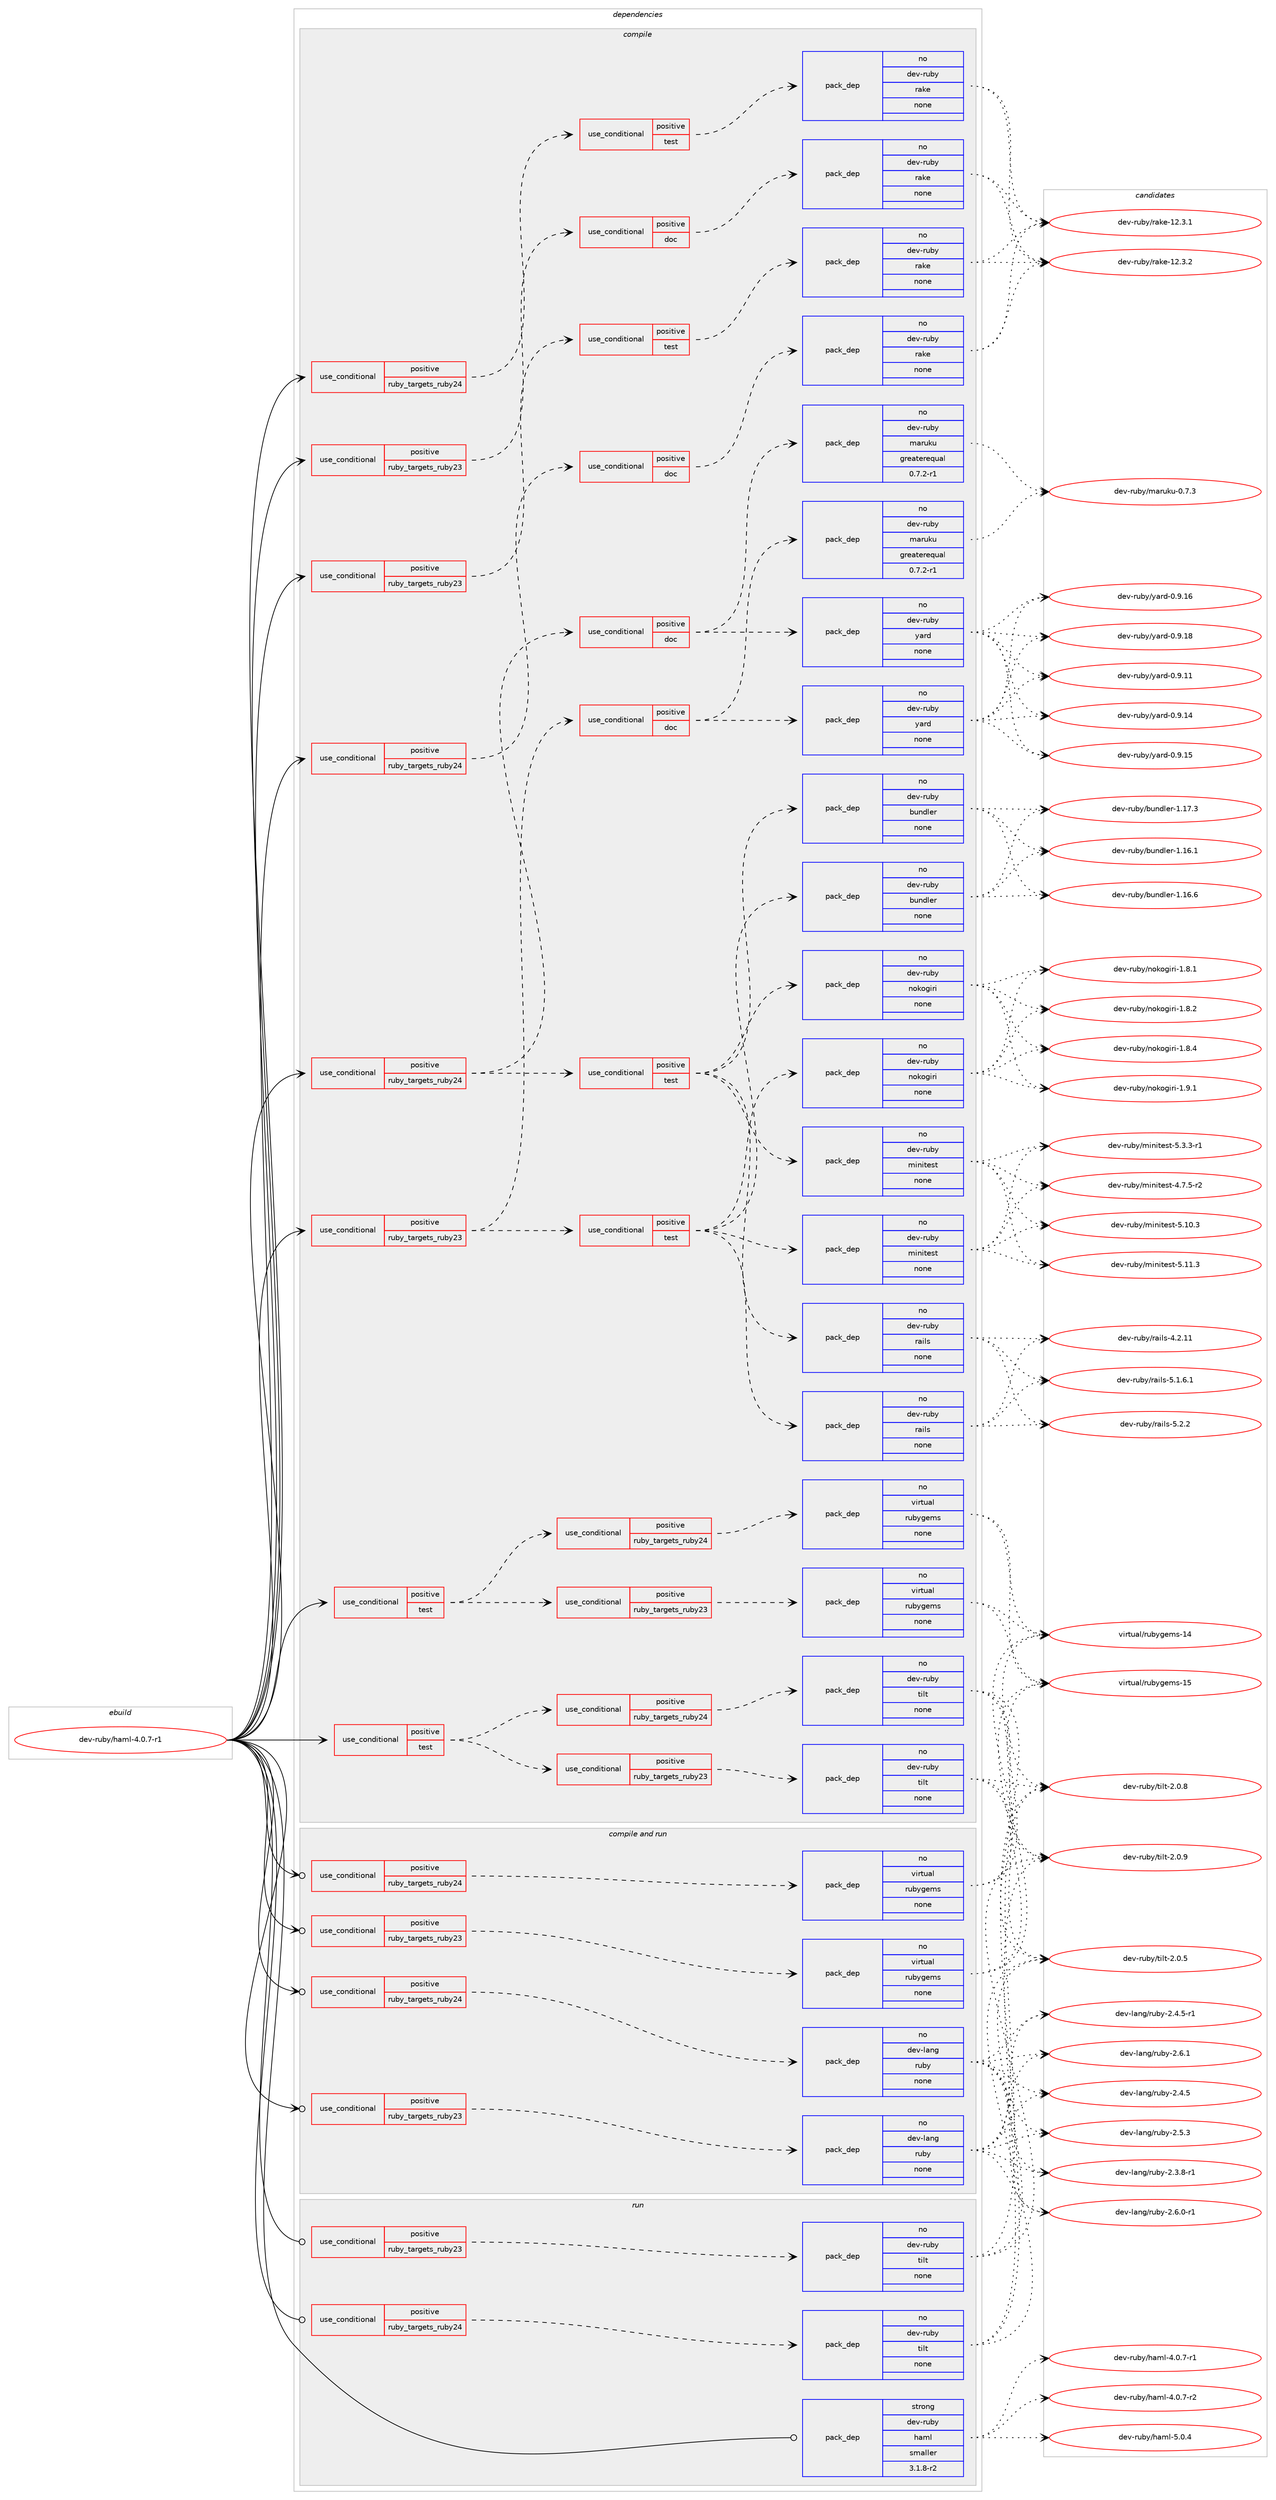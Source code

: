 digraph prolog {

# *************
# Graph options
# *************

newrank=true;
concentrate=true;
compound=true;
graph [rankdir=LR,fontname=Helvetica,fontsize=10,ranksep=1.5];#, ranksep=2.5, nodesep=0.2];
edge  [arrowhead=vee];
node  [fontname=Helvetica,fontsize=10];

# **********
# The ebuild
# **********

subgraph cluster_leftcol {
color=gray;
rank=same;
label=<<i>ebuild</i>>;
id [label="dev-ruby/haml-4.0.7-r1", color=red, width=4, href="../dev-ruby/haml-4.0.7-r1.svg"];
}

# ****************
# The dependencies
# ****************

subgraph cluster_midcol {
color=gray;
label=<<i>dependencies</i>>;
subgraph cluster_compile {
fillcolor="#eeeeee";
style=filled;
label=<<i>compile</i>>;
subgraph cond401110 {
dependency1495850 [label=<<TABLE BORDER="0" CELLBORDER="1" CELLSPACING="0" CELLPADDING="4"><TR><TD ROWSPAN="3" CELLPADDING="10">use_conditional</TD></TR><TR><TD>positive</TD></TR><TR><TD>ruby_targets_ruby23</TD></TR></TABLE>>, shape=none, color=red];
subgraph cond401111 {
dependency1495851 [label=<<TABLE BORDER="0" CELLBORDER="1" CELLSPACING="0" CELLPADDING="4"><TR><TD ROWSPAN="3" CELLPADDING="10">use_conditional</TD></TR><TR><TD>positive</TD></TR><TR><TD>doc</TD></TR></TABLE>>, shape=none, color=red];
subgraph pack1071295 {
dependency1495852 [label=<<TABLE BORDER="0" CELLBORDER="1" CELLSPACING="0" CELLPADDING="4" WIDTH="220"><TR><TD ROWSPAN="6" CELLPADDING="30">pack_dep</TD></TR><TR><TD WIDTH="110">no</TD></TR><TR><TD>dev-ruby</TD></TR><TR><TD>rake</TD></TR><TR><TD>none</TD></TR><TR><TD></TD></TR></TABLE>>, shape=none, color=blue];
}
dependency1495851:e -> dependency1495852:w [weight=20,style="dashed",arrowhead="vee"];
}
dependency1495850:e -> dependency1495851:w [weight=20,style="dashed",arrowhead="vee"];
}
id:e -> dependency1495850:w [weight=20,style="solid",arrowhead="vee"];
subgraph cond401112 {
dependency1495853 [label=<<TABLE BORDER="0" CELLBORDER="1" CELLSPACING="0" CELLPADDING="4"><TR><TD ROWSPAN="3" CELLPADDING="10">use_conditional</TD></TR><TR><TD>positive</TD></TR><TR><TD>ruby_targets_ruby23</TD></TR></TABLE>>, shape=none, color=red];
subgraph cond401113 {
dependency1495854 [label=<<TABLE BORDER="0" CELLBORDER="1" CELLSPACING="0" CELLPADDING="4"><TR><TD ROWSPAN="3" CELLPADDING="10">use_conditional</TD></TR><TR><TD>positive</TD></TR><TR><TD>test</TD></TR></TABLE>>, shape=none, color=red];
subgraph pack1071296 {
dependency1495855 [label=<<TABLE BORDER="0" CELLBORDER="1" CELLSPACING="0" CELLPADDING="4" WIDTH="220"><TR><TD ROWSPAN="6" CELLPADDING="30">pack_dep</TD></TR><TR><TD WIDTH="110">no</TD></TR><TR><TD>dev-ruby</TD></TR><TR><TD>minitest</TD></TR><TR><TD>none</TD></TR><TR><TD></TD></TR></TABLE>>, shape=none, color=blue];
}
dependency1495854:e -> dependency1495855:w [weight=20,style="dashed",arrowhead="vee"];
subgraph pack1071297 {
dependency1495856 [label=<<TABLE BORDER="0" CELLBORDER="1" CELLSPACING="0" CELLPADDING="4" WIDTH="220"><TR><TD ROWSPAN="6" CELLPADDING="30">pack_dep</TD></TR><TR><TD WIDTH="110">no</TD></TR><TR><TD>dev-ruby</TD></TR><TR><TD>nokogiri</TD></TR><TR><TD>none</TD></TR><TR><TD></TD></TR></TABLE>>, shape=none, color=blue];
}
dependency1495854:e -> dependency1495856:w [weight=20,style="dashed",arrowhead="vee"];
subgraph pack1071298 {
dependency1495857 [label=<<TABLE BORDER="0" CELLBORDER="1" CELLSPACING="0" CELLPADDING="4" WIDTH="220"><TR><TD ROWSPAN="6" CELLPADDING="30">pack_dep</TD></TR><TR><TD WIDTH="110">no</TD></TR><TR><TD>dev-ruby</TD></TR><TR><TD>rails</TD></TR><TR><TD>none</TD></TR><TR><TD></TD></TR></TABLE>>, shape=none, color=blue];
}
dependency1495854:e -> dependency1495857:w [weight=20,style="dashed",arrowhead="vee"];
subgraph pack1071299 {
dependency1495858 [label=<<TABLE BORDER="0" CELLBORDER="1" CELLSPACING="0" CELLPADDING="4" WIDTH="220"><TR><TD ROWSPAN="6" CELLPADDING="30">pack_dep</TD></TR><TR><TD WIDTH="110">no</TD></TR><TR><TD>dev-ruby</TD></TR><TR><TD>bundler</TD></TR><TR><TD>none</TD></TR><TR><TD></TD></TR></TABLE>>, shape=none, color=blue];
}
dependency1495854:e -> dependency1495858:w [weight=20,style="dashed",arrowhead="vee"];
}
dependency1495853:e -> dependency1495854:w [weight=20,style="dashed",arrowhead="vee"];
subgraph cond401114 {
dependency1495859 [label=<<TABLE BORDER="0" CELLBORDER="1" CELLSPACING="0" CELLPADDING="4"><TR><TD ROWSPAN="3" CELLPADDING="10">use_conditional</TD></TR><TR><TD>positive</TD></TR><TR><TD>doc</TD></TR></TABLE>>, shape=none, color=red];
subgraph pack1071300 {
dependency1495860 [label=<<TABLE BORDER="0" CELLBORDER="1" CELLSPACING="0" CELLPADDING="4" WIDTH="220"><TR><TD ROWSPAN="6" CELLPADDING="30">pack_dep</TD></TR><TR><TD WIDTH="110">no</TD></TR><TR><TD>dev-ruby</TD></TR><TR><TD>yard</TD></TR><TR><TD>none</TD></TR><TR><TD></TD></TR></TABLE>>, shape=none, color=blue];
}
dependency1495859:e -> dependency1495860:w [weight=20,style="dashed",arrowhead="vee"];
subgraph pack1071301 {
dependency1495861 [label=<<TABLE BORDER="0" CELLBORDER="1" CELLSPACING="0" CELLPADDING="4" WIDTH="220"><TR><TD ROWSPAN="6" CELLPADDING="30">pack_dep</TD></TR><TR><TD WIDTH="110">no</TD></TR><TR><TD>dev-ruby</TD></TR><TR><TD>maruku</TD></TR><TR><TD>greaterequal</TD></TR><TR><TD>0.7.2-r1</TD></TR></TABLE>>, shape=none, color=blue];
}
dependency1495859:e -> dependency1495861:w [weight=20,style="dashed",arrowhead="vee"];
}
dependency1495853:e -> dependency1495859:w [weight=20,style="dashed",arrowhead="vee"];
}
id:e -> dependency1495853:w [weight=20,style="solid",arrowhead="vee"];
subgraph cond401115 {
dependency1495862 [label=<<TABLE BORDER="0" CELLBORDER="1" CELLSPACING="0" CELLPADDING="4"><TR><TD ROWSPAN="3" CELLPADDING="10">use_conditional</TD></TR><TR><TD>positive</TD></TR><TR><TD>ruby_targets_ruby23</TD></TR></TABLE>>, shape=none, color=red];
subgraph cond401116 {
dependency1495863 [label=<<TABLE BORDER="0" CELLBORDER="1" CELLSPACING="0" CELLPADDING="4"><TR><TD ROWSPAN="3" CELLPADDING="10">use_conditional</TD></TR><TR><TD>positive</TD></TR><TR><TD>test</TD></TR></TABLE>>, shape=none, color=red];
subgraph pack1071302 {
dependency1495864 [label=<<TABLE BORDER="0" CELLBORDER="1" CELLSPACING="0" CELLPADDING="4" WIDTH="220"><TR><TD ROWSPAN="6" CELLPADDING="30">pack_dep</TD></TR><TR><TD WIDTH="110">no</TD></TR><TR><TD>dev-ruby</TD></TR><TR><TD>rake</TD></TR><TR><TD>none</TD></TR><TR><TD></TD></TR></TABLE>>, shape=none, color=blue];
}
dependency1495863:e -> dependency1495864:w [weight=20,style="dashed",arrowhead="vee"];
}
dependency1495862:e -> dependency1495863:w [weight=20,style="dashed",arrowhead="vee"];
}
id:e -> dependency1495862:w [weight=20,style="solid",arrowhead="vee"];
subgraph cond401117 {
dependency1495865 [label=<<TABLE BORDER="0" CELLBORDER="1" CELLSPACING="0" CELLPADDING="4"><TR><TD ROWSPAN="3" CELLPADDING="10">use_conditional</TD></TR><TR><TD>positive</TD></TR><TR><TD>ruby_targets_ruby24</TD></TR></TABLE>>, shape=none, color=red];
subgraph cond401118 {
dependency1495866 [label=<<TABLE BORDER="0" CELLBORDER="1" CELLSPACING="0" CELLPADDING="4"><TR><TD ROWSPAN="3" CELLPADDING="10">use_conditional</TD></TR><TR><TD>positive</TD></TR><TR><TD>doc</TD></TR></TABLE>>, shape=none, color=red];
subgraph pack1071303 {
dependency1495867 [label=<<TABLE BORDER="0" CELLBORDER="1" CELLSPACING="0" CELLPADDING="4" WIDTH="220"><TR><TD ROWSPAN="6" CELLPADDING="30">pack_dep</TD></TR><TR><TD WIDTH="110">no</TD></TR><TR><TD>dev-ruby</TD></TR><TR><TD>rake</TD></TR><TR><TD>none</TD></TR><TR><TD></TD></TR></TABLE>>, shape=none, color=blue];
}
dependency1495866:e -> dependency1495867:w [weight=20,style="dashed",arrowhead="vee"];
}
dependency1495865:e -> dependency1495866:w [weight=20,style="dashed",arrowhead="vee"];
}
id:e -> dependency1495865:w [weight=20,style="solid",arrowhead="vee"];
subgraph cond401119 {
dependency1495868 [label=<<TABLE BORDER="0" CELLBORDER="1" CELLSPACING="0" CELLPADDING="4"><TR><TD ROWSPAN="3" CELLPADDING="10">use_conditional</TD></TR><TR><TD>positive</TD></TR><TR><TD>ruby_targets_ruby24</TD></TR></TABLE>>, shape=none, color=red];
subgraph cond401120 {
dependency1495869 [label=<<TABLE BORDER="0" CELLBORDER="1" CELLSPACING="0" CELLPADDING="4"><TR><TD ROWSPAN="3" CELLPADDING="10">use_conditional</TD></TR><TR><TD>positive</TD></TR><TR><TD>test</TD></TR></TABLE>>, shape=none, color=red];
subgraph pack1071304 {
dependency1495870 [label=<<TABLE BORDER="0" CELLBORDER="1" CELLSPACING="0" CELLPADDING="4" WIDTH="220"><TR><TD ROWSPAN="6" CELLPADDING="30">pack_dep</TD></TR><TR><TD WIDTH="110">no</TD></TR><TR><TD>dev-ruby</TD></TR><TR><TD>minitest</TD></TR><TR><TD>none</TD></TR><TR><TD></TD></TR></TABLE>>, shape=none, color=blue];
}
dependency1495869:e -> dependency1495870:w [weight=20,style="dashed",arrowhead="vee"];
subgraph pack1071305 {
dependency1495871 [label=<<TABLE BORDER="0" CELLBORDER="1" CELLSPACING="0" CELLPADDING="4" WIDTH="220"><TR><TD ROWSPAN="6" CELLPADDING="30">pack_dep</TD></TR><TR><TD WIDTH="110">no</TD></TR><TR><TD>dev-ruby</TD></TR><TR><TD>nokogiri</TD></TR><TR><TD>none</TD></TR><TR><TD></TD></TR></TABLE>>, shape=none, color=blue];
}
dependency1495869:e -> dependency1495871:w [weight=20,style="dashed",arrowhead="vee"];
subgraph pack1071306 {
dependency1495872 [label=<<TABLE BORDER="0" CELLBORDER="1" CELLSPACING="0" CELLPADDING="4" WIDTH="220"><TR><TD ROWSPAN="6" CELLPADDING="30">pack_dep</TD></TR><TR><TD WIDTH="110">no</TD></TR><TR><TD>dev-ruby</TD></TR><TR><TD>rails</TD></TR><TR><TD>none</TD></TR><TR><TD></TD></TR></TABLE>>, shape=none, color=blue];
}
dependency1495869:e -> dependency1495872:w [weight=20,style="dashed",arrowhead="vee"];
subgraph pack1071307 {
dependency1495873 [label=<<TABLE BORDER="0" CELLBORDER="1" CELLSPACING="0" CELLPADDING="4" WIDTH="220"><TR><TD ROWSPAN="6" CELLPADDING="30">pack_dep</TD></TR><TR><TD WIDTH="110">no</TD></TR><TR><TD>dev-ruby</TD></TR><TR><TD>bundler</TD></TR><TR><TD>none</TD></TR><TR><TD></TD></TR></TABLE>>, shape=none, color=blue];
}
dependency1495869:e -> dependency1495873:w [weight=20,style="dashed",arrowhead="vee"];
}
dependency1495868:e -> dependency1495869:w [weight=20,style="dashed",arrowhead="vee"];
subgraph cond401121 {
dependency1495874 [label=<<TABLE BORDER="0" CELLBORDER="1" CELLSPACING="0" CELLPADDING="4"><TR><TD ROWSPAN="3" CELLPADDING="10">use_conditional</TD></TR><TR><TD>positive</TD></TR><TR><TD>doc</TD></TR></TABLE>>, shape=none, color=red];
subgraph pack1071308 {
dependency1495875 [label=<<TABLE BORDER="0" CELLBORDER="1" CELLSPACING="0" CELLPADDING="4" WIDTH="220"><TR><TD ROWSPAN="6" CELLPADDING="30">pack_dep</TD></TR><TR><TD WIDTH="110">no</TD></TR><TR><TD>dev-ruby</TD></TR><TR><TD>yard</TD></TR><TR><TD>none</TD></TR><TR><TD></TD></TR></TABLE>>, shape=none, color=blue];
}
dependency1495874:e -> dependency1495875:w [weight=20,style="dashed",arrowhead="vee"];
subgraph pack1071309 {
dependency1495876 [label=<<TABLE BORDER="0" CELLBORDER="1" CELLSPACING="0" CELLPADDING="4" WIDTH="220"><TR><TD ROWSPAN="6" CELLPADDING="30">pack_dep</TD></TR><TR><TD WIDTH="110">no</TD></TR><TR><TD>dev-ruby</TD></TR><TR><TD>maruku</TD></TR><TR><TD>greaterequal</TD></TR><TR><TD>0.7.2-r1</TD></TR></TABLE>>, shape=none, color=blue];
}
dependency1495874:e -> dependency1495876:w [weight=20,style="dashed",arrowhead="vee"];
}
dependency1495868:e -> dependency1495874:w [weight=20,style="dashed",arrowhead="vee"];
}
id:e -> dependency1495868:w [weight=20,style="solid",arrowhead="vee"];
subgraph cond401122 {
dependency1495877 [label=<<TABLE BORDER="0" CELLBORDER="1" CELLSPACING="0" CELLPADDING="4"><TR><TD ROWSPAN="3" CELLPADDING="10">use_conditional</TD></TR><TR><TD>positive</TD></TR><TR><TD>ruby_targets_ruby24</TD></TR></TABLE>>, shape=none, color=red];
subgraph cond401123 {
dependency1495878 [label=<<TABLE BORDER="0" CELLBORDER="1" CELLSPACING="0" CELLPADDING="4"><TR><TD ROWSPAN="3" CELLPADDING="10">use_conditional</TD></TR><TR><TD>positive</TD></TR><TR><TD>test</TD></TR></TABLE>>, shape=none, color=red];
subgraph pack1071310 {
dependency1495879 [label=<<TABLE BORDER="0" CELLBORDER="1" CELLSPACING="0" CELLPADDING="4" WIDTH="220"><TR><TD ROWSPAN="6" CELLPADDING="30">pack_dep</TD></TR><TR><TD WIDTH="110">no</TD></TR><TR><TD>dev-ruby</TD></TR><TR><TD>rake</TD></TR><TR><TD>none</TD></TR><TR><TD></TD></TR></TABLE>>, shape=none, color=blue];
}
dependency1495878:e -> dependency1495879:w [weight=20,style="dashed",arrowhead="vee"];
}
dependency1495877:e -> dependency1495878:w [weight=20,style="dashed",arrowhead="vee"];
}
id:e -> dependency1495877:w [weight=20,style="solid",arrowhead="vee"];
subgraph cond401124 {
dependency1495880 [label=<<TABLE BORDER="0" CELLBORDER="1" CELLSPACING="0" CELLPADDING="4"><TR><TD ROWSPAN="3" CELLPADDING="10">use_conditional</TD></TR><TR><TD>positive</TD></TR><TR><TD>test</TD></TR></TABLE>>, shape=none, color=red];
subgraph cond401125 {
dependency1495881 [label=<<TABLE BORDER="0" CELLBORDER="1" CELLSPACING="0" CELLPADDING="4"><TR><TD ROWSPAN="3" CELLPADDING="10">use_conditional</TD></TR><TR><TD>positive</TD></TR><TR><TD>ruby_targets_ruby23</TD></TR></TABLE>>, shape=none, color=red];
subgraph pack1071311 {
dependency1495882 [label=<<TABLE BORDER="0" CELLBORDER="1" CELLSPACING="0" CELLPADDING="4" WIDTH="220"><TR><TD ROWSPAN="6" CELLPADDING="30">pack_dep</TD></TR><TR><TD WIDTH="110">no</TD></TR><TR><TD>dev-ruby</TD></TR><TR><TD>tilt</TD></TR><TR><TD>none</TD></TR><TR><TD></TD></TR></TABLE>>, shape=none, color=blue];
}
dependency1495881:e -> dependency1495882:w [weight=20,style="dashed",arrowhead="vee"];
}
dependency1495880:e -> dependency1495881:w [weight=20,style="dashed",arrowhead="vee"];
subgraph cond401126 {
dependency1495883 [label=<<TABLE BORDER="0" CELLBORDER="1" CELLSPACING="0" CELLPADDING="4"><TR><TD ROWSPAN="3" CELLPADDING="10">use_conditional</TD></TR><TR><TD>positive</TD></TR><TR><TD>ruby_targets_ruby24</TD></TR></TABLE>>, shape=none, color=red];
subgraph pack1071312 {
dependency1495884 [label=<<TABLE BORDER="0" CELLBORDER="1" CELLSPACING="0" CELLPADDING="4" WIDTH="220"><TR><TD ROWSPAN="6" CELLPADDING="30">pack_dep</TD></TR><TR><TD WIDTH="110">no</TD></TR><TR><TD>dev-ruby</TD></TR><TR><TD>tilt</TD></TR><TR><TD>none</TD></TR><TR><TD></TD></TR></TABLE>>, shape=none, color=blue];
}
dependency1495883:e -> dependency1495884:w [weight=20,style="dashed",arrowhead="vee"];
}
dependency1495880:e -> dependency1495883:w [weight=20,style="dashed",arrowhead="vee"];
}
id:e -> dependency1495880:w [weight=20,style="solid",arrowhead="vee"];
subgraph cond401127 {
dependency1495885 [label=<<TABLE BORDER="0" CELLBORDER="1" CELLSPACING="0" CELLPADDING="4"><TR><TD ROWSPAN="3" CELLPADDING="10">use_conditional</TD></TR><TR><TD>positive</TD></TR><TR><TD>test</TD></TR></TABLE>>, shape=none, color=red];
subgraph cond401128 {
dependency1495886 [label=<<TABLE BORDER="0" CELLBORDER="1" CELLSPACING="0" CELLPADDING="4"><TR><TD ROWSPAN="3" CELLPADDING="10">use_conditional</TD></TR><TR><TD>positive</TD></TR><TR><TD>ruby_targets_ruby23</TD></TR></TABLE>>, shape=none, color=red];
subgraph pack1071313 {
dependency1495887 [label=<<TABLE BORDER="0" CELLBORDER="1" CELLSPACING="0" CELLPADDING="4" WIDTH="220"><TR><TD ROWSPAN="6" CELLPADDING="30">pack_dep</TD></TR><TR><TD WIDTH="110">no</TD></TR><TR><TD>virtual</TD></TR><TR><TD>rubygems</TD></TR><TR><TD>none</TD></TR><TR><TD></TD></TR></TABLE>>, shape=none, color=blue];
}
dependency1495886:e -> dependency1495887:w [weight=20,style="dashed",arrowhead="vee"];
}
dependency1495885:e -> dependency1495886:w [weight=20,style="dashed",arrowhead="vee"];
subgraph cond401129 {
dependency1495888 [label=<<TABLE BORDER="0" CELLBORDER="1" CELLSPACING="0" CELLPADDING="4"><TR><TD ROWSPAN="3" CELLPADDING="10">use_conditional</TD></TR><TR><TD>positive</TD></TR><TR><TD>ruby_targets_ruby24</TD></TR></TABLE>>, shape=none, color=red];
subgraph pack1071314 {
dependency1495889 [label=<<TABLE BORDER="0" CELLBORDER="1" CELLSPACING="0" CELLPADDING="4" WIDTH="220"><TR><TD ROWSPAN="6" CELLPADDING="30">pack_dep</TD></TR><TR><TD WIDTH="110">no</TD></TR><TR><TD>virtual</TD></TR><TR><TD>rubygems</TD></TR><TR><TD>none</TD></TR><TR><TD></TD></TR></TABLE>>, shape=none, color=blue];
}
dependency1495888:e -> dependency1495889:w [weight=20,style="dashed",arrowhead="vee"];
}
dependency1495885:e -> dependency1495888:w [weight=20,style="dashed",arrowhead="vee"];
}
id:e -> dependency1495885:w [weight=20,style="solid",arrowhead="vee"];
}
subgraph cluster_compileandrun {
fillcolor="#eeeeee";
style=filled;
label=<<i>compile and run</i>>;
subgraph cond401130 {
dependency1495890 [label=<<TABLE BORDER="0" CELLBORDER="1" CELLSPACING="0" CELLPADDING="4"><TR><TD ROWSPAN="3" CELLPADDING="10">use_conditional</TD></TR><TR><TD>positive</TD></TR><TR><TD>ruby_targets_ruby23</TD></TR></TABLE>>, shape=none, color=red];
subgraph pack1071315 {
dependency1495891 [label=<<TABLE BORDER="0" CELLBORDER="1" CELLSPACING="0" CELLPADDING="4" WIDTH="220"><TR><TD ROWSPAN="6" CELLPADDING="30">pack_dep</TD></TR><TR><TD WIDTH="110">no</TD></TR><TR><TD>dev-lang</TD></TR><TR><TD>ruby</TD></TR><TR><TD>none</TD></TR><TR><TD></TD></TR></TABLE>>, shape=none, color=blue];
}
dependency1495890:e -> dependency1495891:w [weight=20,style="dashed",arrowhead="vee"];
}
id:e -> dependency1495890:w [weight=20,style="solid",arrowhead="odotvee"];
subgraph cond401131 {
dependency1495892 [label=<<TABLE BORDER="0" CELLBORDER="1" CELLSPACING="0" CELLPADDING="4"><TR><TD ROWSPAN="3" CELLPADDING="10">use_conditional</TD></TR><TR><TD>positive</TD></TR><TR><TD>ruby_targets_ruby23</TD></TR></TABLE>>, shape=none, color=red];
subgraph pack1071316 {
dependency1495893 [label=<<TABLE BORDER="0" CELLBORDER="1" CELLSPACING="0" CELLPADDING="4" WIDTH="220"><TR><TD ROWSPAN="6" CELLPADDING="30">pack_dep</TD></TR><TR><TD WIDTH="110">no</TD></TR><TR><TD>virtual</TD></TR><TR><TD>rubygems</TD></TR><TR><TD>none</TD></TR><TR><TD></TD></TR></TABLE>>, shape=none, color=blue];
}
dependency1495892:e -> dependency1495893:w [weight=20,style="dashed",arrowhead="vee"];
}
id:e -> dependency1495892:w [weight=20,style="solid",arrowhead="odotvee"];
subgraph cond401132 {
dependency1495894 [label=<<TABLE BORDER="0" CELLBORDER="1" CELLSPACING="0" CELLPADDING="4"><TR><TD ROWSPAN="3" CELLPADDING="10">use_conditional</TD></TR><TR><TD>positive</TD></TR><TR><TD>ruby_targets_ruby24</TD></TR></TABLE>>, shape=none, color=red];
subgraph pack1071317 {
dependency1495895 [label=<<TABLE BORDER="0" CELLBORDER="1" CELLSPACING="0" CELLPADDING="4" WIDTH="220"><TR><TD ROWSPAN="6" CELLPADDING="30">pack_dep</TD></TR><TR><TD WIDTH="110">no</TD></TR><TR><TD>dev-lang</TD></TR><TR><TD>ruby</TD></TR><TR><TD>none</TD></TR><TR><TD></TD></TR></TABLE>>, shape=none, color=blue];
}
dependency1495894:e -> dependency1495895:w [weight=20,style="dashed",arrowhead="vee"];
}
id:e -> dependency1495894:w [weight=20,style="solid",arrowhead="odotvee"];
subgraph cond401133 {
dependency1495896 [label=<<TABLE BORDER="0" CELLBORDER="1" CELLSPACING="0" CELLPADDING="4"><TR><TD ROWSPAN="3" CELLPADDING="10">use_conditional</TD></TR><TR><TD>positive</TD></TR><TR><TD>ruby_targets_ruby24</TD></TR></TABLE>>, shape=none, color=red];
subgraph pack1071318 {
dependency1495897 [label=<<TABLE BORDER="0" CELLBORDER="1" CELLSPACING="0" CELLPADDING="4" WIDTH="220"><TR><TD ROWSPAN="6" CELLPADDING="30">pack_dep</TD></TR><TR><TD WIDTH="110">no</TD></TR><TR><TD>virtual</TD></TR><TR><TD>rubygems</TD></TR><TR><TD>none</TD></TR><TR><TD></TD></TR></TABLE>>, shape=none, color=blue];
}
dependency1495896:e -> dependency1495897:w [weight=20,style="dashed",arrowhead="vee"];
}
id:e -> dependency1495896:w [weight=20,style="solid",arrowhead="odotvee"];
}
subgraph cluster_run {
fillcolor="#eeeeee";
style=filled;
label=<<i>run</i>>;
subgraph cond401134 {
dependency1495898 [label=<<TABLE BORDER="0" CELLBORDER="1" CELLSPACING="0" CELLPADDING="4"><TR><TD ROWSPAN="3" CELLPADDING="10">use_conditional</TD></TR><TR><TD>positive</TD></TR><TR><TD>ruby_targets_ruby23</TD></TR></TABLE>>, shape=none, color=red];
subgraph pack1071319 {
dependency1495899 [label=<<TABLE BORDER="0" CELLBORDER="1" CELLSPACING="0" CELLPADDING="4" WIDTH="220"><TR><TD ROWSPAN="6" CELLPADDING="30">pack_dep</TD></TR><TR><TD WIDTH="110">no</TD></TR><TR><TD>dev-ruby</TD></TR><TR><TD>tilt</TD></TR><TR><TD>none</TD></TR><TR><TD></TD></TR></TABLE>>, shape=none, color=blue];
}
dependency1495898:e -> dependency1495899:w [weight=20,style="dashed",arrowhead="vee"];
}
id:e -> dependency1495898:w [weight=20,style="solid",arrowhead="odot"];
subgraph cond401135 {
dependency1495900 [label=<<TABLE BORDER="0" CELLBORDER="1" CELLSPACING="0" CELLPADDING="4"><TR><TD ROWSPAN="3" CELLPADDING="10">use_conditional</TD></TR><TR><TD>positive</TD></TR><TR><TD>ruby_targets_ruby24</TD></TR></TABLE>>, shape=none, color=red];
subgraph pack1071320 {
dependency1495901 [label=<<TABLE BORDER="0" CELLBORDER="1" CELLSPACING="0" CELLPADDING="4" WIDTH="220"><TR><TD ROWSPAN="6" CELLPADDING="30">pack_dep</TD></TR><TR><TD WIDTH="110">no</TD></TR><TR><TD>dev-ruby</TD></TR><TR><TD>tilt</TD></TR><TR><TD>none</TD></TR><TR><TD></TD></TR></TABLE>>, shape=none, color=blue];
}
dependency1495900:e -> dependency1495901:w [weight=20,style="dashed",arrowhead="vee"];
}
id:e -> dependency1495900:w [weight=20,style="solid",arrowhead="odot"];
subgraph pack1071321 {
dependency1495902 [label=<<TABLE BORDER="0" CELLBORDER="1" CELLSPACING="0" CELLPADDING="4" WIDTH="220"><TR><TD ROWSPAN="6" CELLPADDING="30">pack_dep</TD></TR><TR><TD WIDTH="110">strong</TD></TR><TR><TD>dev-ruby</TD></TR><TR><TD>haml</TD></TR><TR><TD>smaller</TD></TR><TR><TD>3.1.8-r2</TD></TR></TABLE>>, shape=none, color=blue];
}
id:e -> dependency1495902:w [weight=20,style="solid",arrowhead="odot"];
}
}

# **************
# The candidates
# **************

subgraph cluster_choices {
rank=same;
color=gray;
label=<<i>candidates</i>>;

subgraph choice1071295 {
color=black;
nodesep=1;
choice1001011184511411798121471149710710145495046514649 [label="dev-ruby/rake-12.3.1", color=red, width=4,href="../dev-ruby/rake-12.3.1.svg"];
choice1001011184511411798121471149710710145495046514650 [label="dev-ruby/rake-12.3.2", color=red, width=4,href="../dev-ruby/rake-12.3.2.svg"];
dependency1495852:e -> choice1001011184511411798121471149710710145495046514649:w [style=dotted,weight="100"];
dependency1495852:e -> choice1001011184511411798121471149710710145495046514650:w [style=dotted,weight="100"];
}
subgraph choice1071296 {
color=black;
nodesep=1;
choice1001011184511411798121471091051101051161011151164552465546534511450 [label="dev-ruby/minitest-4.7.5-r2", color=red, width=4,href="../dev-ruby/minitest-4.7.5-r2.svg"];
choice10010111845114117981214710910511010511610111511645534649484651 [label="dev-ruby/minitest-5.10.3", color=red, width=4,href="../dev-ruby/minitest-5.10.3.svg"];
choice10010111845114117981214710910511010511610111511645534649494651 [label="dev-ruby/minitest-5.11.3", color=red, width=4,href="../dev-ruby/minitest-5.11.3.svg"];
choice1001011184511411798121471091051101051161011151164553465146514511449 [label="dev-ruby/minitest-5.3.3-r1", color=red, width=4,href="../dev-ruby/minitest-5.3.3-r1.svg"];
dependency1495855:e -> choice1001011184511411798121471091051101051161011151164552465546534511450:w [style=dotted,weight="100"];
dependency1495855:e -> choice10010111845114117981214710910511010511610111511645534649484651:w [style=dotted,weight="100"];
dependency1495855:e -> choice10010111845114117981214710910511010511610111511645534649494651:w [style=dotted,weight="100"];
dependency1495855:e -> choice1001011184511411798121471091051101051161011151164553465146514511449:w [style=dotted,weight="100"];
}
subgraph choice1071297 {
color=black;
nodesep=1;
choice100101118451141179812147110111107111103105114105454946564649 [label="dev-ruby/nokogiri-1.8.1", color=red, width=4,href="../dev-ruby/nokogiri-1.8.1.svg"];
choice100101118451141179812147110111107111103105114105454946564650 [label="dev-ruby/nokogiri-1.8.2", color=red, width=4,href="../dev-ruby/nokogiri-1.8.2.svg"];
choice100101118451141179812147110111107111103105114105454946564652 [label="dev-ruby/nokogiri-1.8.4", color=red, width=4,href="../dev-ruby/nokogiri-1.8.4.svg"];
choice100101118451141179812147110111107111103105114105454946574649 [label="dev-ruby/nokogiri-1.9.1", color=red, width=4,href="../dev-ruby/nokogiri-1.9.1.svg"];
dependency1495856:e -> choice100101118451141179812147110111107111103105114105454946564649:w [style=dotted,weight="100"];
dependency1495856:e -> choice100101118451141179812147110111107111103105114105454946564650:w [style=dotted,weight="100"];
dependency1495856:e -> choice100101118451141179812147110111107111103105114105454946564652:w [style=dotted,weight="100"];
dependency1495856:e -> choice100101118451141179812147110111107111103105114105454946574649:w [style=dotted,weight="100"];
}
subgraph choice1071298 {
color=black;
nodesep=1;
choice1001011184511411798121471149710510811545524650464949 [label="dev-ruby/rails-4.2.11", color=red, width=4,href="../dev-ruby/rails-4.2.11.svg"];
choice100101118451141179812147114971051081154553464946544649 [label="dev-ruby/rails-5.1.6.1", color=red, width=4,href="../dev-ruby/rails-5.1.6.1.svg"];
choice10010111845114117981214711497105108115455346504650 [label="dev-ruby/rails-5.2.2", color=red, width=4,href="../dev-ruby/rails-5.2.2.svg"];
dependency1495857:e -> choice1001011184511411798121471149710510811545524650464949:w [style=dotted,weight="100"];
dependency1495857:e -> choice100101118451141179812147114971051081154553464946544649:w [style=dotted,weight="100"];
dependency1495857:e -> choice10010111845114117981214711497105108115455346504650:w [style=dotted,weight="100"];
}
subgraph choice1071299 {
color=black;
nodesep=1;
choice1001011184511411798121479811711010010810111445494649544649 [label="dev-ruby/bundler-1.16.1", color=red, width=4,href="../dev-ruby/bundler-1.16.1.svg"];
choice1001011184511411798121479811711010010810111445494649544654 [label="dev-ruby/bundler-1.16.6", color=red, width=4,href="../dev-ruby/bundler-1.16.6.svg"];
choice1001011184511411798121479811711010010810111445494649554651 [label="dev-ruby/bundler-1.17.3", color=red, width=4,href="../dev-ruby/bundler-1.17.3.svg"];
dependency1495858:e -> choice1001011184511411798121479811711010010810111445494649544649:w [style=dotted,weight="100"];
dependency1495858:e -> choice1001011184511411798121479811711010010810111445494649544654:w [style=dotted,weight="100"];
dependency1495858:e -> choice1001011184511411798121479811711010010810111445494649554651:w [style=dotted,weight="100"];
}
subgraph choice1071300 {
color=black;
nodesep=1;
choice1001011184511411798121471219711410045484657464949 [label="dev-ruby/yard-0.9.11", color=red, width=4,href="../dev-ruby/yard-0.9.11.svg"];
choice1001011184511411798121471219711410045484657464952 [label="dev-ruby/yard-0.9.14", color=red, width=4,href="../dev-ruby/yard-0.9.14.svg"];
choice1001011184511411798121471219711410045484657464953 [label="dev-ruby/yard-0.9.15", color=red, width=4,href="../dev-ruby/yard-0.9.15.svg"];
choice1001011184511411798121471219711410045484657464954 [label="dev-ruby/yard-0.9.16", color=red, width=4,href="../dev-ruby/yard-0.9.16.svg"];
choice1001011184511411798121471219711410045484657464956 [label="dev-ruby/yard-0.9.18", color=red, width=4,href="../dev-ruby/yard-0.9.18.svg"];
dependency1495860:e -> choice1001011184511411798121471219711410045484657464949:w [style=dotted,weight="100"];
dependency1495860:e -> choice1001011184511411798121471219711410045484657464952:w [style=dotted,weight="100"];
dependency1495860:e -> choice1001011184511411798121471219711410045484657464953:w [style=dotted,weight="100"];
dependency1495860:e -> choice1001011184511411798121471219711410045484657464954:w [style=dotted,weight="100"];
dependency1495860:e -> choice1001011184511411798121471219711410045484657464956:w [style=dotted,weight="100"];
}
subgraph choice1071301 {
color=black;
nodesep=1;
choice10010111845114117981214710997114117107117454846554651 [label="dev-ruby/maruku-0.7.3", color=red, width=4,href="../dev-ruby/maruku-0.7.3.svg"];
dependency1495861:e -> choice10010111845114117981214710997114117107117454846554651:w [style=dotted,weight="100"];
}
subgraph choice1071302 {
color=black;
nodesep=1;
choice1001011184511411798121471149710710145495046514649 [label="dev-ruby/rake-12.3.1", color=red, width=4,href="../dev-ruby/rake-12.3.1.svg"];
choice1001011184511411798121471149710710145495046514650 [label="dev-ruby/rake-12.3.2", color=red, width=4,href="../dev-ruby/rake-12.3.2.svg"];
dependency1495864:e -> choice1001011184511411798121471149710710145495046514649:w [style=dotted,weight="100"];
dependency1495864:e -> choice1001011184511411798121471149710710145495046514650:w [style=dotted,weight="100"];
}
subgraph choice1071303 {
color=black;
nodesep=1;
choice1001011184511411798121471149710710145495046514649 [label="dev-ruby/rake-12.3.1", color=red, width=4,href="../dev-ruby/rake-12.3.1.svg"];
choice1001011184511411798121471149710710145495046514650 [label="dev-ruby/rake-12.3.2", color=red, width=4,href="../dev-ruby/rake-12.3.2.svg"];
dependency1495867:e -> choice1001011184511411798121471149710710145495046514649:w [style=dotted,weight="100"];
dependency1495867:e -> choice1001011184511411798121471149710710145495046514650:w [style=dotted,weight="100"];
}
subgraph choice1071304 {
color=black;
nodesep=1;
choice1001011184511411798121471091051101051161011151164552465546534511450 [label="dev-ruby/minitest-4.7.5-r2", color=red, width=4,href="../dev-ruby/minitest-4.7.5-r2.svg"];
choice10010111845114117981214710910511010511610111511645534649484651 [label="dev-ruby/minitest-5.10.3", color=red, width=4,href="../dev-ruby/minitest-5.10.3.svg"];
choice10010111845114117981214710910511010511610111511645534649494651 [label="dev-ruby/minitest-5.11.3", color=red, width=4,href="../dev-ruby/minitest-5.11.3.svg"];
choice1001011184511411798121471091051101051161011151164553465146514511449 [label="dev-ruby/minitest-5.3.3-r1", color=red, width=4,href="../dev-ruby/minitest-5.3.3-r1.svg"];
dependency1495870:e -> choice1001011184511411798121471091051101051161011151164552465546534511450:w [style=dotted,weight="100"];
dependency1495870:e -> choice10010111845114117981214710910511010511610111511645534649484651:w [style=dotted,weight="100"];
dependency1495870:e -> choice10010111845114117981214710910511010511610111511645534649494651:w [style=dotted,weight="100"];
dependency1495870:e -> choice1001011184511411798121471091051101051161011151164553465146514511449:w [style=dotted,weight="100"];
}
subgraph choice1071305 {
color=black;
nodesep=1;
choice100101118451141179812147110111107111103105114105454946564649 [label="dev-ruby/nokogiri-1.8.1", color=red, width=4,href="../dev-ruby/nokogiri-1.8.1.svg"];
choice100101118451141179812147110111107111103105114105454946564650 [label="dev-ruby/nokogiri-1.8.2", color=red, width=4,href="../dev-ruby/nokogiri-1.8.2.svg"];
choice100101118451141179812147110111107111103105114105454946564652 [label="dev-ruby/nokogiri-1.8.4", color=red, width=4,href="../dev-ruby/nokogiri-1.8.4.svg"];
choice100101118451141179812147110111107111103105114105454946574649 [label="dev-ruby/nokogiri-1.9.1", color=red, width=4,href="../dev-ruby/nokogiri-1.9.1.svg"];
dependency1495871:e -> choice100101118451141179812147110111107111103105114105454946564649:w [style=dotted,weight="100"];
dependency1495871:e -> choice100101118451141179812147110111107111103105114105454946564650:w [style=dotted,weight="100"];
dependency1495871:e -> choice100101118451141179812147110111107111103105114105454946564652:w [style=dotted,weight="100"];
dependency1495871:e -> choice100101118451141179812147110111107111103105114105454946574649:w [style=dotted,weight="100"];
}
subgraph choice1071306 {
color=black;
nodesep=1;
choice1001011184511411798121471149710510811545524650464949 [label="dev-ruby/rails-4.2.11", color=red, width=4,href="../dev-ruby/rails-4.2.11.svg"];
choice100101118451141179812147114971051081154553464946544649 [label="dev-ruby/rails-5.1.6.1", color=red, width=4,href="../dev-ruby/rails-5.1.6.1.svg"];
choice10010111845114117981214711497105108115455346504650 [label="dev-ruby/rails-5.2.2", color=red, width=4,href="../dev-ruby/rails-5.2.2.svg"];
dependency1495872:e -> choice1001011184511411798121471149710510811545524650464949:w [style=dotted,weight="100"];
dependency1495872:e -> choice100101118451141179812147114971051081154553464946544649:w [style=dotted,weight="100"];
dependency1495872:e -> choice10010111845114117981214711497105108115455346504650:w [style=dotted,weight="100"];
}
subgraph choice1071307 {
color=black;
nodesep=1;
choice1001011184511411798121479811711010010810111445494649544649 [label="dev-ruby/bundler-1.16.1", color=red, width=4,href="../dev-ruby/bundler-1.16.1.svg"];
choice1001011184511411798121479811711010010810111445494649544654 [label="dev-ruby/bundler-1.16.6", color=red, width=4,href="../dev-ruby/bundler-1.16.6.svg"];
choice1001011184511411798121479811711010010810111445494649554651 [label="dev-ruby/bundler-1.17.3", color=red, width=4,href="../dev-ruby/bundler-1.17.3.svg"];
dependency1495873:e -> choice1001011184511411798121479811711010010810111445494649544649:w [style=dotted,weight="100"];
dependency1495873:e -> choice1001011184511411798121479811711010010810111445494649544654:w [style=dotted,weight="100"];
dependency1495873:e -> choice1001011184511411798121479811711010010810111445494649554651:w [style=dotted,weight="100"];
}
subgraph choice1071308 {
color=black;
nodesep=1;
choice1001011184511411798121471219711410045484657464949 [label="dev-ruby/yard-0.9.11", color=red, width=4,href="../dev-ruby/yard-0.9.11.svg"];
choice1001011184511411798121471219711410045484657464952 [label="dev-ruby/yard-0.9.14", color=red, width=4,href="../dev-ruby/yard-0.9.14.svg"];
choice1001011184511411798121471219711410045484657464953 [label="dev-ruby/yard-0.9.15", color=red, width=4,href="../dev-ruby/yard-0.9.15.svg"];
choice1001011184511411798121471219711410045484657464954 [label="dev-ruby/yard-0.9.16", color=red, width=4,href="../dev-ruby/yard-0.9.16.svg"];
choice1001011184511411798121471219711410045484657464956 [label="dev-ruby/yard-0.9.18", color=red, width=4,href="../dev-ruby/yard-0.9.18.svg"];
dependency1495875:e -> choice1001011184511411798121471219711410045484657464949:w [style=dotted,weight="100"];
dependency1495875:e -> choice1001011184511411798121471219711410045484657464952:w [style=dotted,weight="100"];
dependency1495875:e -> choice1001011184511411798121471219711410045484657464953:w [style=dotted,weight="100"];
dependency1495875:e -> choice1001011184511411798121471219711410045484657464954:w [style=dotted,weight="100"];
dependency1495875:e -> choice1001011184511411798121471219711410045484657464956:w [style=dotted,weight="100"];
}
subgraph choice1071309 {
color=black;
nodesep=1;
choice10010111845114117981214710997114117107117454846554651 [label="dev-ruby/maruku-0.7.3", color=red, width=4,href="../dev-ruby/maruku-0.7.3.svg"];
dependency1495876:e -> choice10010111845114117981214710997114117107117454846554651:w [style=dotted,weight="100"];
}
subgraph choice1071310 {
color=black;
nodesep=1;
choice1001011184511411798121471149710710145495046514649 [label="dev-ruby/rake-12.3.1", color=red, width=4,href="../dev-ruby/rake-12.3.1.svg"];
choice1001011184511411798121471149710710145495046514650 [label="dev-ruby/rake-12.3.2", color=red, width=4,href="../dev-ruby/rake-12.3.2.svg"];
dependency1495879:e -> choice1001011184511411798121471149710710145495046514649:w [style=dotted,weight="100"];
dependency1495879:e -> choice1001011184511411798121471149710710145495046514650:w [style=dotted,weight="100"];
}
subgraph choice1071311 {
color=black;
nodesep=1;
choice100101118451141179812147116105108116455046484653 [label="dev-ruby/tilt-2.0.5", color=red, width=4,href="../dev-ruby/tilt-2.0.5.svg"];
choice100101118451141179812147116105108116455046484656 [label="dev-ruby/tilt-2.0.8", color=red, width=4,href="../dev-ruby/tilt-2.0.8.svg"];
choice100101118451141179812147116105108116455046484657 [label="dev-ruby/tilt-2.0.9", color=red, width=4,href="../dev-ruby/tilt-2.0.9.svg"];
dependency1495882:e -> choice100101118451141179812147116105108116455046484653:w [style=dotted,weight="100"];
dependency1495882:e -> choice100101118451141179812147116105108116455046484656:w [style=dotted,weight="100"];
dependency1495882:e -> choice100101118451141179812147116105108116455046484657:w [style=dotted,weight="100"];
}
subgraph choice1071312 {
color=black;
nodesep=1;
choice100101118451141179812147116105108116455046484653 [label="dev-ruby/tilt-2.0.5", color=red, width=4,href="../dev-ruby/tilt-2.0.5.svg"];
choice100101118451141179812147116105108116455046484656 [label="dev-ruby/tilt-2.0.8", color=red, width=4,href="../dev-ruby/tilt-2.0.8.svg"];
choice100101118451141179812147116105108116455046484657 [label="dev-ruby/tilt-2.0.9", color=red, width=4,href="../dev-ruby/tilt-2.0.9.svg"];
dependency1495884:e -> choice100101118451141179812147116105108116455046484653:w [style=dotted,weight="100"];
dependency1495884:e -> choice100101118451141179812147116105108116455046484656:w [style=dotted,weight="100"];
dependency1495884:e -> choice100101118451141179812147116105108116455046484657:w [style=dotted,weight="100"];
}
subgraph choice1071313 {
color=black;
nodesep=1;
choice118105114116117971084711411798121103101109115454952 [label="virtual/rubygems-14", color=red, width=4,href="../virtual/rubygems-14.svg"];
choice118105114116117971084711411798121103101109115454953 [label="virtual/rubygems-15", color=red, width=4,href="../virtual/rubygems-15.svg"];
dependency1495887:e -> choice118105114116117971084711411798121103101109115454952:w [style=dotted,weight="100"];
dependency1495887:e -> choice118105114116117971084711411798121103101109115454953:w [style=dotted,weight="100"];
}
subgraph choice1071314 {
color=black;
nodesep=1;
choice118105114116117971084711411798121103101109115454952 [label="virtual/rubygems-14", color=red, width=4,href="../virtual/rubygems-14.svg"];
choice118105114116117971084711411798121103101109115454953 [label="virtual/rubygems-15", color=red, width=4,href="../virtual/rubygems-15.svg"];
dependency1495889:e -> choice118105114116117971084711411798121103101109115454952:w [style=dotted,weight="100"];
dependency1495889:e -> choice118105114116117971084711411798121103101109115454953:w [style=dotted,weight="100"];
}
subgraph choice1071315 {
color=black;
nodesep=1;
choice100101118451089711010347114117981214550465146564511449 [label="dev-lang/ruby-2.3.8-r1", color=red, width=4,href="../dev-lang/ruby-2.3.8-r1.svg"];
choice10010111845108971101034711411798121455046524653 [label="dev-lang/ruby-2.4.5", color=red, width=4,href="../dev-lang/ruby-2.4.5.svg"];
choice100101118451089711010347114117981214550465246534511449 [label="dev-lang/ruby-2.4.5-r1", color=red, width=4,href="../dev-lang/ruby-2.4.5-r1.svg"];
choice10010111845108971101034711411798121455046534651 [label="dev-lang/ruby-2.5.3", color=red, width=4,href="../dev-lang/ruby-2.5.3.svg"];
choice100101118451089711010347114117981214550465446484511449 [label="dev-lang/ruby-2.6.0-r1", color=red, width=4,href="../dev-lang/ruby-2.6.0-r1.svg"];
choice10010111845108971101034711411798121455046544649 [label="dev-lang/ruby-2.6.1", color=red, width=4,href="../dev-lang/ruby-2.6.1.svg"];
dependency1495891:e -> choice100101118451089711010347114117981214550465146564511449:w [style=dotted,weight="100"];
dependency1495891:e -> choice10010111845108971101034711411798121455046524653:w [style=dotted,weight="100"];
dependency1495891:e -> choice100101118451089711010347114117981214550465246534511449:w [style=dotted,weight="100"];
dependency1495891:e -> choice10010111845108971101034711411798121455046534651:w [style=dotted,weight="100"];
dependency1495891:e -> choice100101118451089711010347114117981214550465446484511449:w [style=dotted,weight="100"];
dependency1495891:e -> choice10010111845108971101034711411798121455046544649:w [style=dotted,weight="100"];
}
subgraph choice1071316 {
color=black;
nodesep=1;
choice118105114116117971084711411798121103101109115454952 [label="virtual/rubygems-14", color=red, width=4,href="../virtual/rubygems-14.svg"];
choice118105114116117971084711411798121103101109115454953 [label="virtual/rubygems-15", color=red, width=4,href="../virtual/rubygems-15.svg"];
dependency1495893:e -> choice118105114116117971084711411798121103101109115454952:w [style=dotted,weight="100"];
dependency1495893:e -> choice118105114116117971084711411798121103101109115454953:w [style=dotted,weight="100"];
}
subgraph choice1071317 {
color=black;
nodesep=1;
choice100101118451089711010347114117981214550465146564511449 [label="dev-lang/ruby-2.3.8-r1", color=red, width=4,href="../dev-lang/ruby-2.3.8-r1.svg"];
choice10010111845108971101034711411798121455046524653 [label="dev-lang/ruby-2.4.5", color=red, width=4,href="../dev-lang/ruby-2.4.5.svg"];
choice100101118451089711010347114117981214550465246534511449 [label="dev-lang/ruby-2.4.5-r1", color=red, width=4,href="../dev-lang/ruby-2.4.5-r1.svg"];
choice10010111845108971101034711411798121455046534651 [label="dev-lang/ruby-2.5.3", color=red, width=4,href="../dev-lang/ruby-2.5.3.svg"];
choice100101118451089711010347114117981214550465446484511449 [label="dev-lang/ruby-2.6.0-r1", color=red, width=4,href="../dev-lang/ruby-2.6.0-r1.svg"];
choice10010111845108971101034711411798121455046544649 [label="dev-lang/ruby-2.6.1", color=red, width=4,href="../dev-lang/ruby-2.6.1.svg"];
dependency1495895:e -> choice100101118451089711010347114117981214550465146564511449:w [style=dotted,weight="100"];
dependency1495895:e -> choice10010111845108971101034711411798121455046524653:w [style=dotted,weight="100"];
dependency1495895:e -> choice100101118451089711010347114117981214550465246534511449:w [style=dotted,weight="100"];
dependency1495895:e -> choice10010111845108971101034711411798121455046534651:w [style=dotted,weight="100"];
dependency1495895:e -> choice100101118451089711010347114117981214550465446484511449:w [style=dotted,weight="100"];
dependency1495895:e -> choice10010111845108971101034711411798121455046544649:w [style=dotted,weight="100"];
}
subgraph choice1071318 {
color=black;
nodesep=1;
choice118105114116117971084711411798121103101109115454952 [label="virtual/rubygems-14", color=red, width=4,href="../virtual/rubygems-14.svg"];
choice118105114116117971084711411798121103101109115454953 [label="virtual/rubygems-15", color=red, width=4,href="../virtual/rubygems-15.svg"];
dependency1495897:e -> choice118105114116117971084711411798121103101109115454952:w [style=dotted,weight="100"];
dependency1495897:e -> choice118105114116117971084711411798121103101109115454953:w [style=dotted,weight="100"];
}
subgraph choice1071319 {
color=black;
nodesep=1;
choice100101118451141179812147116105108116455046484653 [label="dev-ruby/tilt-2.0.5", color=red, width=4,href="../dev-ruby/tilt-2.0.5.svg"];
choice100101118451141179812147116105108116455046484656 [label="dev-ruby/tilt-2.0.8", color=red, width=4,href="../dev-ruby/tilt-2.0.8.svg"];
choice100101118451141179812147116105108116455046484657 [label="dev-ruby/tilt-2.0.9", color=red, width=4,href="../dev-ruby/tilt-2.0.9.svg"];
dependency1495899:e -> choice100101118451141179812147116105108116455046484653:w [style=dotted,weight="100"];
dependency1495899:e -> choice100101118451141179812147116105108116455046484656:w [style=dotted,weight="100"];
dependency1495899:e -> choice100101118451141179812147116105108116455046484657:w [style=dotted,weight="100"];
}
subgraph choice1071320 {
color=black;
nodesep=1;
choice100101118451141179812147116105108116455046484653 [label="dev-ruby/tilt-2.0.5", color=red, width=4,href="../dev-ruby/tilt-2.0.5.svg"];
choice100101118451141179812147116105108116455046484656 [label="dev-ruby/tilt-2.0.8", color=red, width=4,href="../dev-ruby/tilt-2.0.8.svg"];
choice100101118451141179812147116105108116455046484657 [label="dev-ruby/tilt-2.0.9", color=red, width=4,href="../dev-ruby/tilt-2.0.9.svg"];
dependency1495901:e -> choice100101118451141179812147116105108116455046484653:w [style=dotted,weight="100"];
dependency1495901:e -> choice100101118451141179812147116105108116455046484656:w [style=dotted,weight="100"];
dependency1495901:e -> choice100101118451141179812147116105108116455046484657:w [style=dotted,weight="100"];
}
subgraph choice1071321 {
color=black;
nodesep=1;
choice100101118451141179812147104971091084552464846554511449 [label="dev-ruby/haml-4.0.7-r1", color=red, width=4,href="../dev-ruby/haml-4.0.7-r1.svg"];
choice100101118451141179812147104971091084552464846554511450 [label="dev-ruby/haml-4.0.7-r2", color=red, width=4,href="../dev-ruby/haml-4.0.7-r2.svg"];
choice10010111845114117981214710497109108455346484652 [label="dev-ruby/haml-5.0.4", color=red, width=4,href="../dev-ruby/haml-5.0.4.svg"];
dependency1495902:e -> choice100101118451141179812147104971091084552464846554511449:w [style=dotted,weight="100"];
dependency1495902:e -> choice100101118451141179812147104971091084552464846554511450:w [style=dotted,weight="100"];
dependency1495902:e -> choice10010111845114117981214710497109108455346484652:w [style=dotted,weight="100"];
}
}

}
